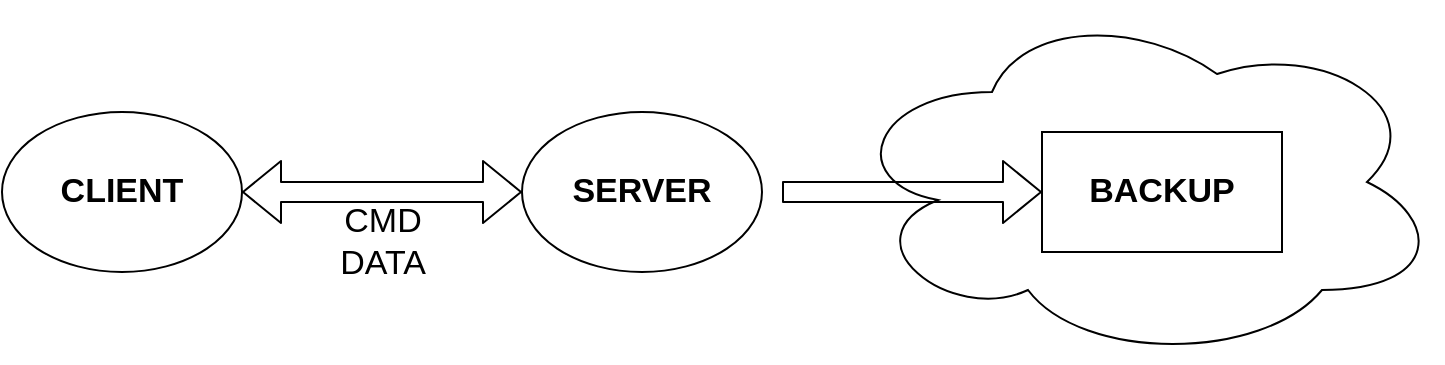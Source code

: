 <mxfile version="12.5.3" type="device"><diagram id="y89MrfWLMU9ORmujlVuL" name="Page-1"><mxGraphModel dx="866" dy="515" grid="1" gridSize="10" guides="1" tooltips="1" connect="1" arrows="1" fold="1" page="1" pageScale="1" pageWidth="827" pageHeight="1169" math="0" shadow="0"><root><mxCell id="0"/><mxCell id="1" parent="0"/><mxCell id="njbCkH26cBi3Lrjw5Kvx-3" value="" style="ellipse;shape=cloud;whiteSpace=wrap;html=1;" vertex="1" parent="1"><mxGeometry x="480" y="30" width="300" height="180" as="geometry"/></mxCell><mxCell id="TcEiIGRqbE9srzs29XWU-2" value="CLIENT" style="ellipse;whiteSpace=wrap;html=1;fontStyle=1;fontSize=17;" parent="1" vertex="1"><mxGeometry x="60" y="85" width="120" height="80" as="geometry"/></mxCell><mxCell id="TcEiIGRqbE9srzs29XWU-3" value="SERVER" style="ellipse;whiteSpace=wrap;html=1;fontStyle=1;fontSize=17;" parent="1" vertex="1"><mxGeometry x="320" y="85" width="120" height="80" as="geometry"/></mxCell><mxCell id="TcEiIGRqbE9srzs29XWU-5" value="CMD&lt;br&gt;DATA" style="text;html=1;align=center;verticalAlign=middle;resizable=0;points=[];autosize=1;fontSize=17;" parent="1" vertex="1"><mxGeometry x="220" y="125" width="60" height="50" as="geometry"/></mxCell><mxCell id="TcEiIGRqbE9srzs29XWU-6" value="" style="shape=flexArrow;endArrow=classic;startArrow=classic;html=1;fontSize=17;exitX=1;exitY=0.5;exitDx=0;exitDy=0;entryX=0;entryY=0.5;entryDx=0;entryDy=0;" parent="1" source="TcEiIGRqbE9srzs29XWU-2" target="TcEiIGRqbE9srzs29XWU-3" edge="1"><mxGeometry width="50" height="50" relative="1" as="geometry"><mxPoint x="60" y="245" as="sourcePoint"/><mxPoint x="110" y="195" as="targetPoint"/></mxGeometry></mxCell><mxCell id="TaSZ-3k7HtSOT46r6X2M-1" value="" style="shape=flexArrow;endArrow=classic;html=1;fontSize=17;" parent="1" edge="1"><mxGeometry width="50" height="50" relative="1" as="geometry"><mxPoint x="450" y="125" as="sourcePoint"/><mxPoint x="580" y="125" as="targetPoint"/></mxGeometry></mxCell><mxCell id="TaSZ-3k7HtSOT46r6X2M-2" value="&lt;b&gt;BACKUP&lt;/b&gt;" style="rounded=0;whiteSpace=wrap;html=1;fontSize=17;" parent="1" vertex="1"><mxGeometry x="580" y="95" width="120" height="60" as="geometry"/></mxCell></root></mxGraphModel></diagram></mxfile>